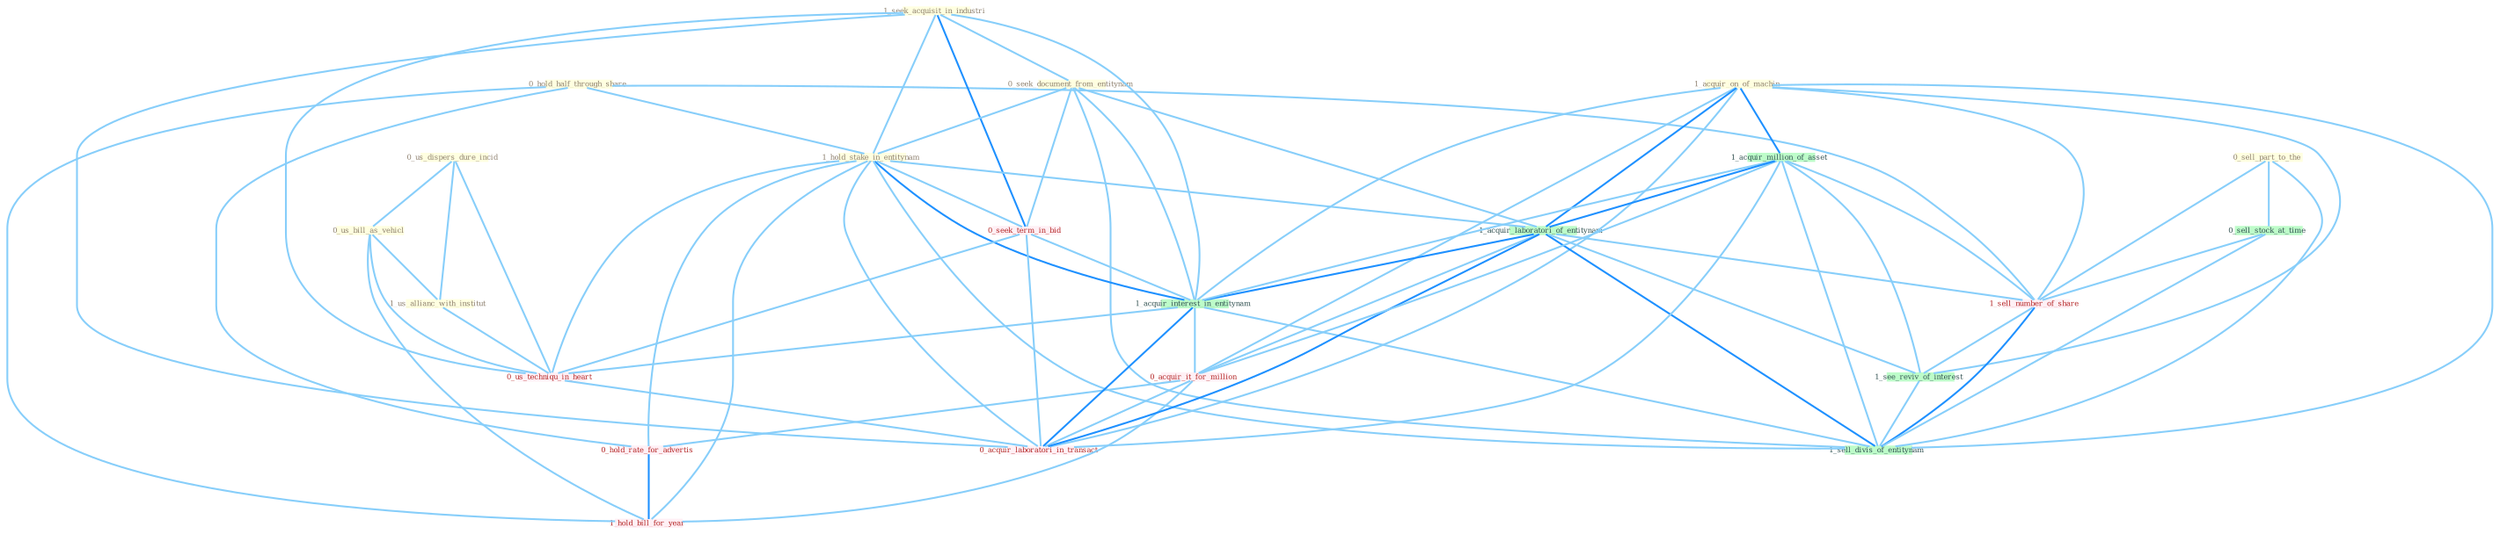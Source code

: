 Graph G{ 
    node
    [shape=polygon,style=filled,width=.5,height=.06,color="#BDFCC9",fixedsize=true,fontsize=4,
    fontcolor="#2f4f4f"];
    {node
    [color="#ffffe0", fontcolor="#8b7d6b"] "0_hold_half_through_share " "1_seek_acquisit_in_industri " "0_us_dispers_dure_incid " "0_seek_document_from_entitynam " "0_us_bill_as_vehicl " "0_sell_part_to_the " "1_hold_stake_in_entitynam " "1_us_allianc_with_institut " "1_acquir_on_of_machin "}
{node [color="#fff0f5", fontcolor="#b22222"] "0_seek_term_in_bid " "0_us_techniqu_in_heart " "0_acquir_it_for_million " "0_hold_rate_for_advertis " "0_acquir_laboratori_in_transact " "1_sell_number_of_share " "1_hold_bill_for_year "}
edge [color="#B0E2FF"];

	"0_hold_half_through_share " -- "1_hold_stake_in_entitynam " [w="1", color="#87cefa" ];
	"0_hold_half_through_share " -- "0_hold_rate_for_advertis " [w="1", color="#87cefa" ];
	"0_hold_half_through_share " -- "1_sell_number_of_share " [w="1", color="#87cefa" ];
	"0_hold_half_through_share " -- "1_hold_bill_for_year " [w="1", color="#87cefa" ];
	"1_seek_acquisit_in_industri " -- "0_seek_document_from_entitynam " [w="1", color="#87cefa" ];
	"1_seek_acquisit_in_industri " -- "1_hold_stake_in_entitynam " [w="1", color="#87cefa" ];
	"1_seek_acquisit_in_industri " -- "0_seek_term_in_bid " [w="2", color="#1e90ff" , len=0.8];
	"1_seek_acquisit_in_industri " -- "1_acquir_interest_in_entitynam " [w="1", color="#87cefa" ];
	"1_seek_acquisit_in_industri " -- "0_us_techniqu_in_heart " [w="1", color="#87cefa" ];
	"1_seek_acquisit_in_industri " -- "0_acquir_laboratori_in_transact " [w="1", color="#87cefa" ];
	"0_us_dispers_dure_incid " -- "0_us_bill_as_vehicl " [w="1", color="#87cefa" ];
	"0_us_dispers_dure_incid " -- "1_us_allianc_with_institut " [w="1", color="#87cefa" ];
	"0_us_dispers_dure_incid " -- "0_us_techniqu_in_heart " [w="1", color="#87cefa" ];
	"0_seek_document_from_entitynam " -- "1_hold_stake_in_entitynam " [w="1", color="#87cefa" ];
	"0_seek_document_from_entitynam " -- "1_acquir_laboratori_of_entitynam " [w="1", color="#87cefa" ];
	"0_seek_document_from_entitynam " -- "0_seek_term_in_bid " [w="1", color="#87cefa" ];
	"0_seek_document_from_entitynam " -- "1_acquir_interest_in_entitynam " [w="1", color="#87cefa" ];
	"0_seek_document_from_entitynam " -- "1_sell_divis_of_entitynam " [w="1", color="#87cefa" ];
	"0_us_bill_as_vehicl " -- "1_us_allianc_with_institut " [w="1", color="#87cefa" ];
	"0_us_bill_as_vehicl " -- "0_us_techniqu_in_heart " [w="1", color="#87cefa" ];
	"0_us_bill_as_vehicl " -- "1_hold_bill_for_year " [w="1", color="#87cefa" ];
	"0_sell_part_to_the " -- "0_sell_stock_at_time " [w="1", color="#87cefa" ];
	"0_sell_part_to_the " -- "1_sell_number_of_share " [w="1", color="#87cefa" ];
	"0_sell_part_to_the " -- "1_sell_divis_of_entitynam " [w="1", color="#87cefa" ];
	"1_hold_stake_in_entitynam " -- "1_acquir_laboratori_of_entitynam " [w="1", color="#87cefa" ];
	"1_hold_stake_in_entitynam " -- "0_seek_term_in_bid " [w="1", color="#87cefa" ];
	"1_hold_stake_in_entitynam " -- "1_acquir_interest_in_entitynam " [w="2", color="#1e90ff" , len=0.8];
	"1_hold_stake_in_entitynam " -- "0_us_techniqu_in_heart " [w="1", color="#87cefa" ];
	"1_hold_stake_in_entitynam " -- "0_hold_rate_for_advertis " [w="1", color="#87cefa" ];
	"1_hold_stake_in_entitynam " -- "0_acquir_laboratori_in_transact " [w="1", color="#87cefa" ];
	"1_hold_stake_in_entitynam " -- "1_hold_bill_for_year " [w="1", color="#87cefa" ];
	"1_hold_stake_in_entitynam " -- "1_sell_divis_of_entitynam " [w="1", color="#87cefa" ];
	"1_us_allianc_with_institut " -- "0_us_techniqu_in_heart " [w="1", color="#87cefa" ];
	"1_acquir_on_of_machin " -- "1_acquir_million_of_asset " [w="2", color="#1e90ff" , len=0.8];
	"1_acquir_on_of_machin " -- "1_acquir_laboratori_of_entitynam " [w="2", color="#1e90ff" , len=0.8];
	"1_acquir_on_of_machin " -- "1_acquir_interest_in_entitynam " [w="1", color="#87cefa" ];
	"1_acquir_on_of_machin " -- "0_acquir_it_for_million " [w="1", color="#87cefa" ];
	"1_acquir_on_of_machin " -- "0_acquir_laboratori_in_transact " [w="1", color="#87cefa" ];
	"1_acquir_on_of_machin " -- "1_sell_number_of_share " [w="1", color="#87cefa" ];
	"1_acquir_on_of_machin " -- "1_see_reviv_of_interest " [w="1", color="#87cefa" ];
	"1_acquir_on_of_machin " -- "1_sell_divis_of_entitynam " [w="1", color="#87cefa" ];
	"1_acquir_million_of_asset " -- "1_acquir_laboratori_of_entitynam " [w="2", color="#1e90ff" , len=0.8];
	"1_acquir_million_of_asset " -- "1_acquir_interest_in_entitynam " [w="1", color="#87cefa" ];
	"1_acquir_million_of_asset " -- "0_acquir_it_for_million " [w="1", color="#87cefa" ];
	"1_acquir_million_of_asset " -- "0_acquir_laboratori_in_transact " [w="1", color="#87cefa" ];
	"1_acquir_million_of_asset " -- "1_sell_number_of_share " [w="1", color="#87cefa" ];
	"1_acquir_million_of_asset " -- "1_see_reviv_of_interest " [w="1", color="#87cefa" ];
	"1_acquir_million_of_asset " -- "1_sell_divis_of_entitynam " [w="1", color="#87cefa" ];
	"1_acquir_laboratori_of_entitynam " -- "1_acquir_interest_in_entitynam " [w="2", color="#1e90ff" , len=0.8];
	"1_acquir_laboratori_of_entitynam " -- "0_acquir_it_for_million " [w="1", color="#87cefa" ];
	"1_acquir_laboratori_of_entitynam " -- "0_acquir_laboratori_in_transact " [w="2", color="#1e90ff" , len=0.8];
	"1_acquir_laboratori_of_entitynam " -- "1_sell_number_of_share " [w="1", color="#87cefa" ];
	"1_acquir_laboratori_of_entitynam " -- "1_see_reviv_of_interest " [w="1", color="#87cefa" ];
	"1_acquir_laboratori_of_entitynam " -- "1_sell_divis_of_entitynam " [w="2", color="#1e90ff" , len=0.8];
	"0_seek_term_in_bid " -- "1_acquir_interest_in_entitynam " [w="1", color="#87cefa" ];
	"0_seek_term_in_bid " -- "0_us_techniqu_in_heart " [w="1", color="#87cefa" ];
	"0_seek_term_in_bid " -- "0_acquir_laboratori_in_transact " [w="1", color="#87cefa" ];
	"1_acquir_interest_in_entitynam " -- "0_us_techniqu_in_heart " [w="1", color="#87cefa" ];
	"1_acquir_interest_in_entitynam " -- "0_acquir_it_for_million " [w="1", color="#87cefa" ];
	"1_acquir_interest_in_entitynam " -- "0_acquir_laboratori_in_transact " [w="2", color="#1e90ff" , len=0.8];
	"1_acquir_interest_in_entitynam " -- "1_sell_divis_of_entitynam " [w="1", color="#87cefa" ];
	"0_us_techniqu_in_heart " -- "0_acquir_laboratori_in_transact " [w="1", color="#87cefa" ];
	"0_acquir_it_for_million " -- "0_hold_rate_for_advertis " [w="1", color="#87cefa" ];
	"0_acquir_it_for_million " -- "0_acquir_laboratori_in_transact " [w="1", color="#87cefa" ];
	"0_acquir_it_for_million " -- "1_hold_bill_for_year " [w="1", color="#87cefa" ];
	"0_hold_rate_for_advertis " -- "1_hold_bill_for_year " [w="2", color="#1e90ff" , len=0.8];
	"0_sell_stock_at_time " -- "1_sell_number_of_share " [w="1", color="#87cefa" ];
	"0_sell_stock_at_time " -- "1_sell_divis_of_entitynam " [w="1", color="#87cefa" ];
	"1_sell_number_of_share " -- "1_see_reviv_of_interest " [w="1", color="#87cefa" ];
	"1_sell_number_of_share " -- "1_sell_divis_of_entitynam " [w="2", color="#1e90ff" , len=0.8];
	"1_see_reviv_of_interest " -- "1_sell_divis_of_entitynam " [w="1", color="#87cefa" ];
}